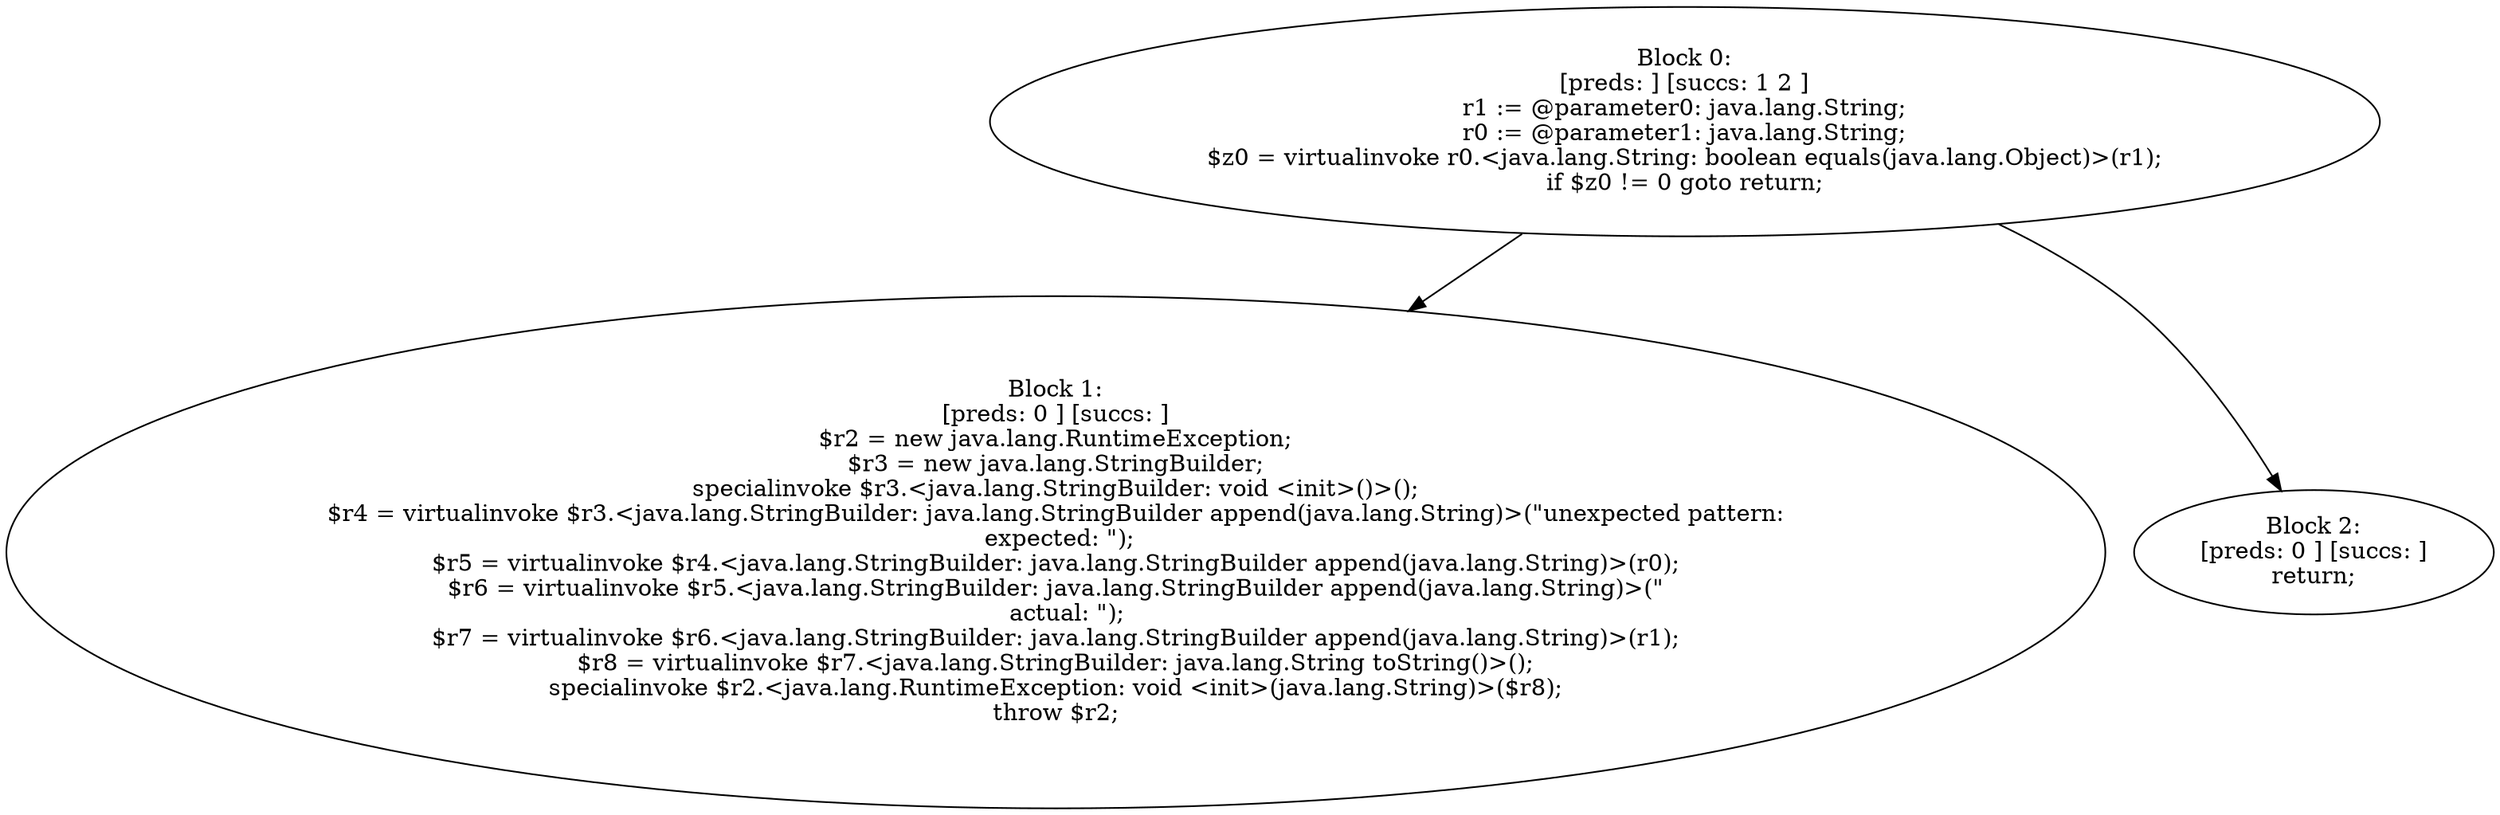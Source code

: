 digraph "unitGraph" {
    "Block 0:
[preds: ] [succs: 1 2 ]
r1 := @parameter0: java.lang.String;
r0 := @parameter1: java.lang.String;
$z0 = virtualinvoke r0.<java.lang.String: boolean equals(java.lang.Object)>(r1);
if $z0 != 0 goto return;
"
    "Block 1:
[preds: 0 ] [succs: ]
$r2 = new java.lang.RuntimeException;
$r3 = new java.lang.StringBuilder;
specialinvoke $r3.<java.lang.StringBuilder: void <init>()>();
$r4 = virtualinvoke $r3.<java.lang.StringBuilder: java.lang.StringBuilder append(java.lang.String)>(\"unexpected pattern:\n expected: \");
$r5 = virtualinvoke $r4.<java.lang.StringBuilder: java.lang.StringBuilder append(java.lang.String)>(r0);
$r6 = virtualinvoke $r5.<java.lang.StringBuilder: java.lang.StringBuilder append(java.lang.String)>(\"\n   actual: \");
$r7 = virtualinvoke $r6.<java.lang.StringBuilder: java.lang.StringBuilder append(java.lang.String)>(r1);
$r8 = virtualinvoke $r7.<java.lang.StringBuilder: java.lang.String toString()>();
specialinvoke $r2.<java.lang.RuntimeException: void <init>(java.lang.String)>($r8);
throw $r2;
"
    "Block 2:
[preds: 0 ] [succs: ]
return;
"
    "Block 0:
[preds: ] [succs: 1 2 ]
r1 := @parameter0: java.lang.String;
r0 := @parameter1: java.lang.String;
$z0 = virtualinvoke r0.<java.lang.String: boolean equals(java.lang.Object)>(r1);
if $z0 != 0 goto return;
"->"Block 1:
[preds: 0 ] [succs: ]
$r2 = new java.lang.RuntimeException;
$r3 = new java.lang.StringBuilder;
specialinvoke $r3.<java.lang.StringBuilder: void <init>()>();
$r4 = virtualinvoke $r3.<java.lang.StringBuilder: java.lang.StringBuilder append(java.lang.String)>(\"unexpected pattern:\n expected: \");
$r5 = virtualinvoke $r4.<java.lang.StringBuilder: java.lang.StringBuilder append(java.lang.String)>(r0);
$r6 = virtualinvoke $r5.<java.lang.StringBuilder: java.lang.StringBuilder append(java.lang.String)>(\"\n   actual: \");
$r7 = virtualinvoke $r6.<java.lang.StringBuilder: java.lang.StringBuilder append(java.lang.String)>(r1);
$r8 = virtualinvoke $r7.<java.lang.StringBuilder: java.lang.String toString()>();
specialinvoke $r2.<java.lang.RuntimeException: void <init>(java.lang.String)>($r8);
throw $r2;
";
    "Block 0:
[preds: ] [succs: 1 2 ]
r1 := @parameter0: java.lang.String;
r0 := @parameter1: java.lang.String;
$z0 = virtualinvoke r0.<java.lang.String: boolean equals(java.lang.Object)>(r1);
if $z0 != 0 goto return;
"->"Block 2:
[preds: 0 ] [succs: ]
return;
";
}
